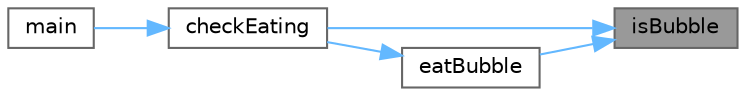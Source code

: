 digraph "isBubble"
{
 // LATEX_PDF_SIZE
  bgcolor="transparent";
  edge [fontname=Helvetica,fontsize=10,labelfontname=Helvetica,labelfontsize=10];
  node [fontname=Helvetica,fontsize=10,shape=box,height=0.2,width=0.4];
  rankdir="RL";
  Node1 [label="isBubble",height=0.2,width=0.4,color="gray40", fillcolor="grey60", style="filled", fontcolor="black",tooltip=" "];
  Node1 -> Node2 [dir="back",color="steelblue1",style="solid"];
  Node2 [label="checkEating",height=0.2,width=0.4,color="grey40", fillcolor="white", style="filled",URL="$game__logic_8cpp.html#ae0ed05ef5a7dc7541318db1cc12c825f",tooltip=" "];
  Node2 -> Node3 [dir="back",color="steelblue1",style="solid"];
  Node3 [label="main",height=0.2,width=0.4,color="grey40", fillcolor="white", style="filled",URL="$main_8cpp.html#ae66f6b31b5ad750f1fe042a706a4e3d4",tooltip="The main function of the program This function initializes all the core elements of the program,..."];
  Node1 -> Node4 [dir="back",color="steelblue1",style="solid"];
  Node4 [label="eatBubble",height=0.2,width=0.4,color="grey40", fillcolor="white", style="filled",URL="$game__logic_8cpp.html#ab3fa415ab92b04d7811fe24101110088",tooltip=" "];
  Node4 -> Node2 [dir="back",color="steelblue1",style="solid"];
}
